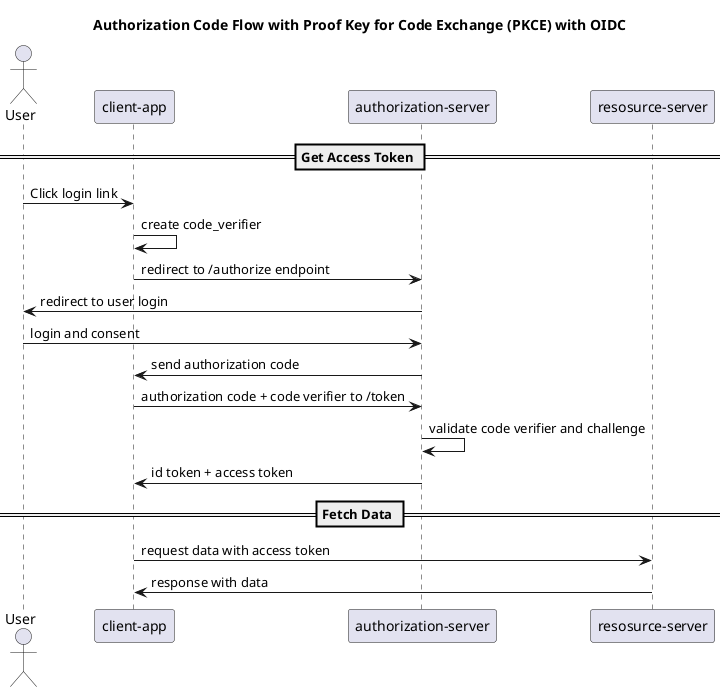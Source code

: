 @startuml
'https://plantuml.com/sequence-diagram
'https://auth0.com/docs/get-started/authentication-and-authorization-flow/authorization-code-flow-with-proof-key-for-code-exchange-pkce

title Authorization Code Flow with Proof Key for Code Exchange (PKCE) with OIDC

actor "User" as user
participant "client-app" as client
participant "authorization-server" as idp
participant "resosurce-server" as res_srv

== Get Access Token ==
user -> client: Click login link
client -> client: create code_verifier
client -> idp: redirect to /authorize endpoint
idp -> user: redirect to user login
user -> idp: login and consent
idp -> client: send authorization code
client -> idp: authorization code + code verifier to /token
idp -> idp: validate code verifier and challenge
idp -> client: id token + access token

== Fetch Data ==
client -> res_srv: request data with access token
res_srv -> client: response with data

@enduml